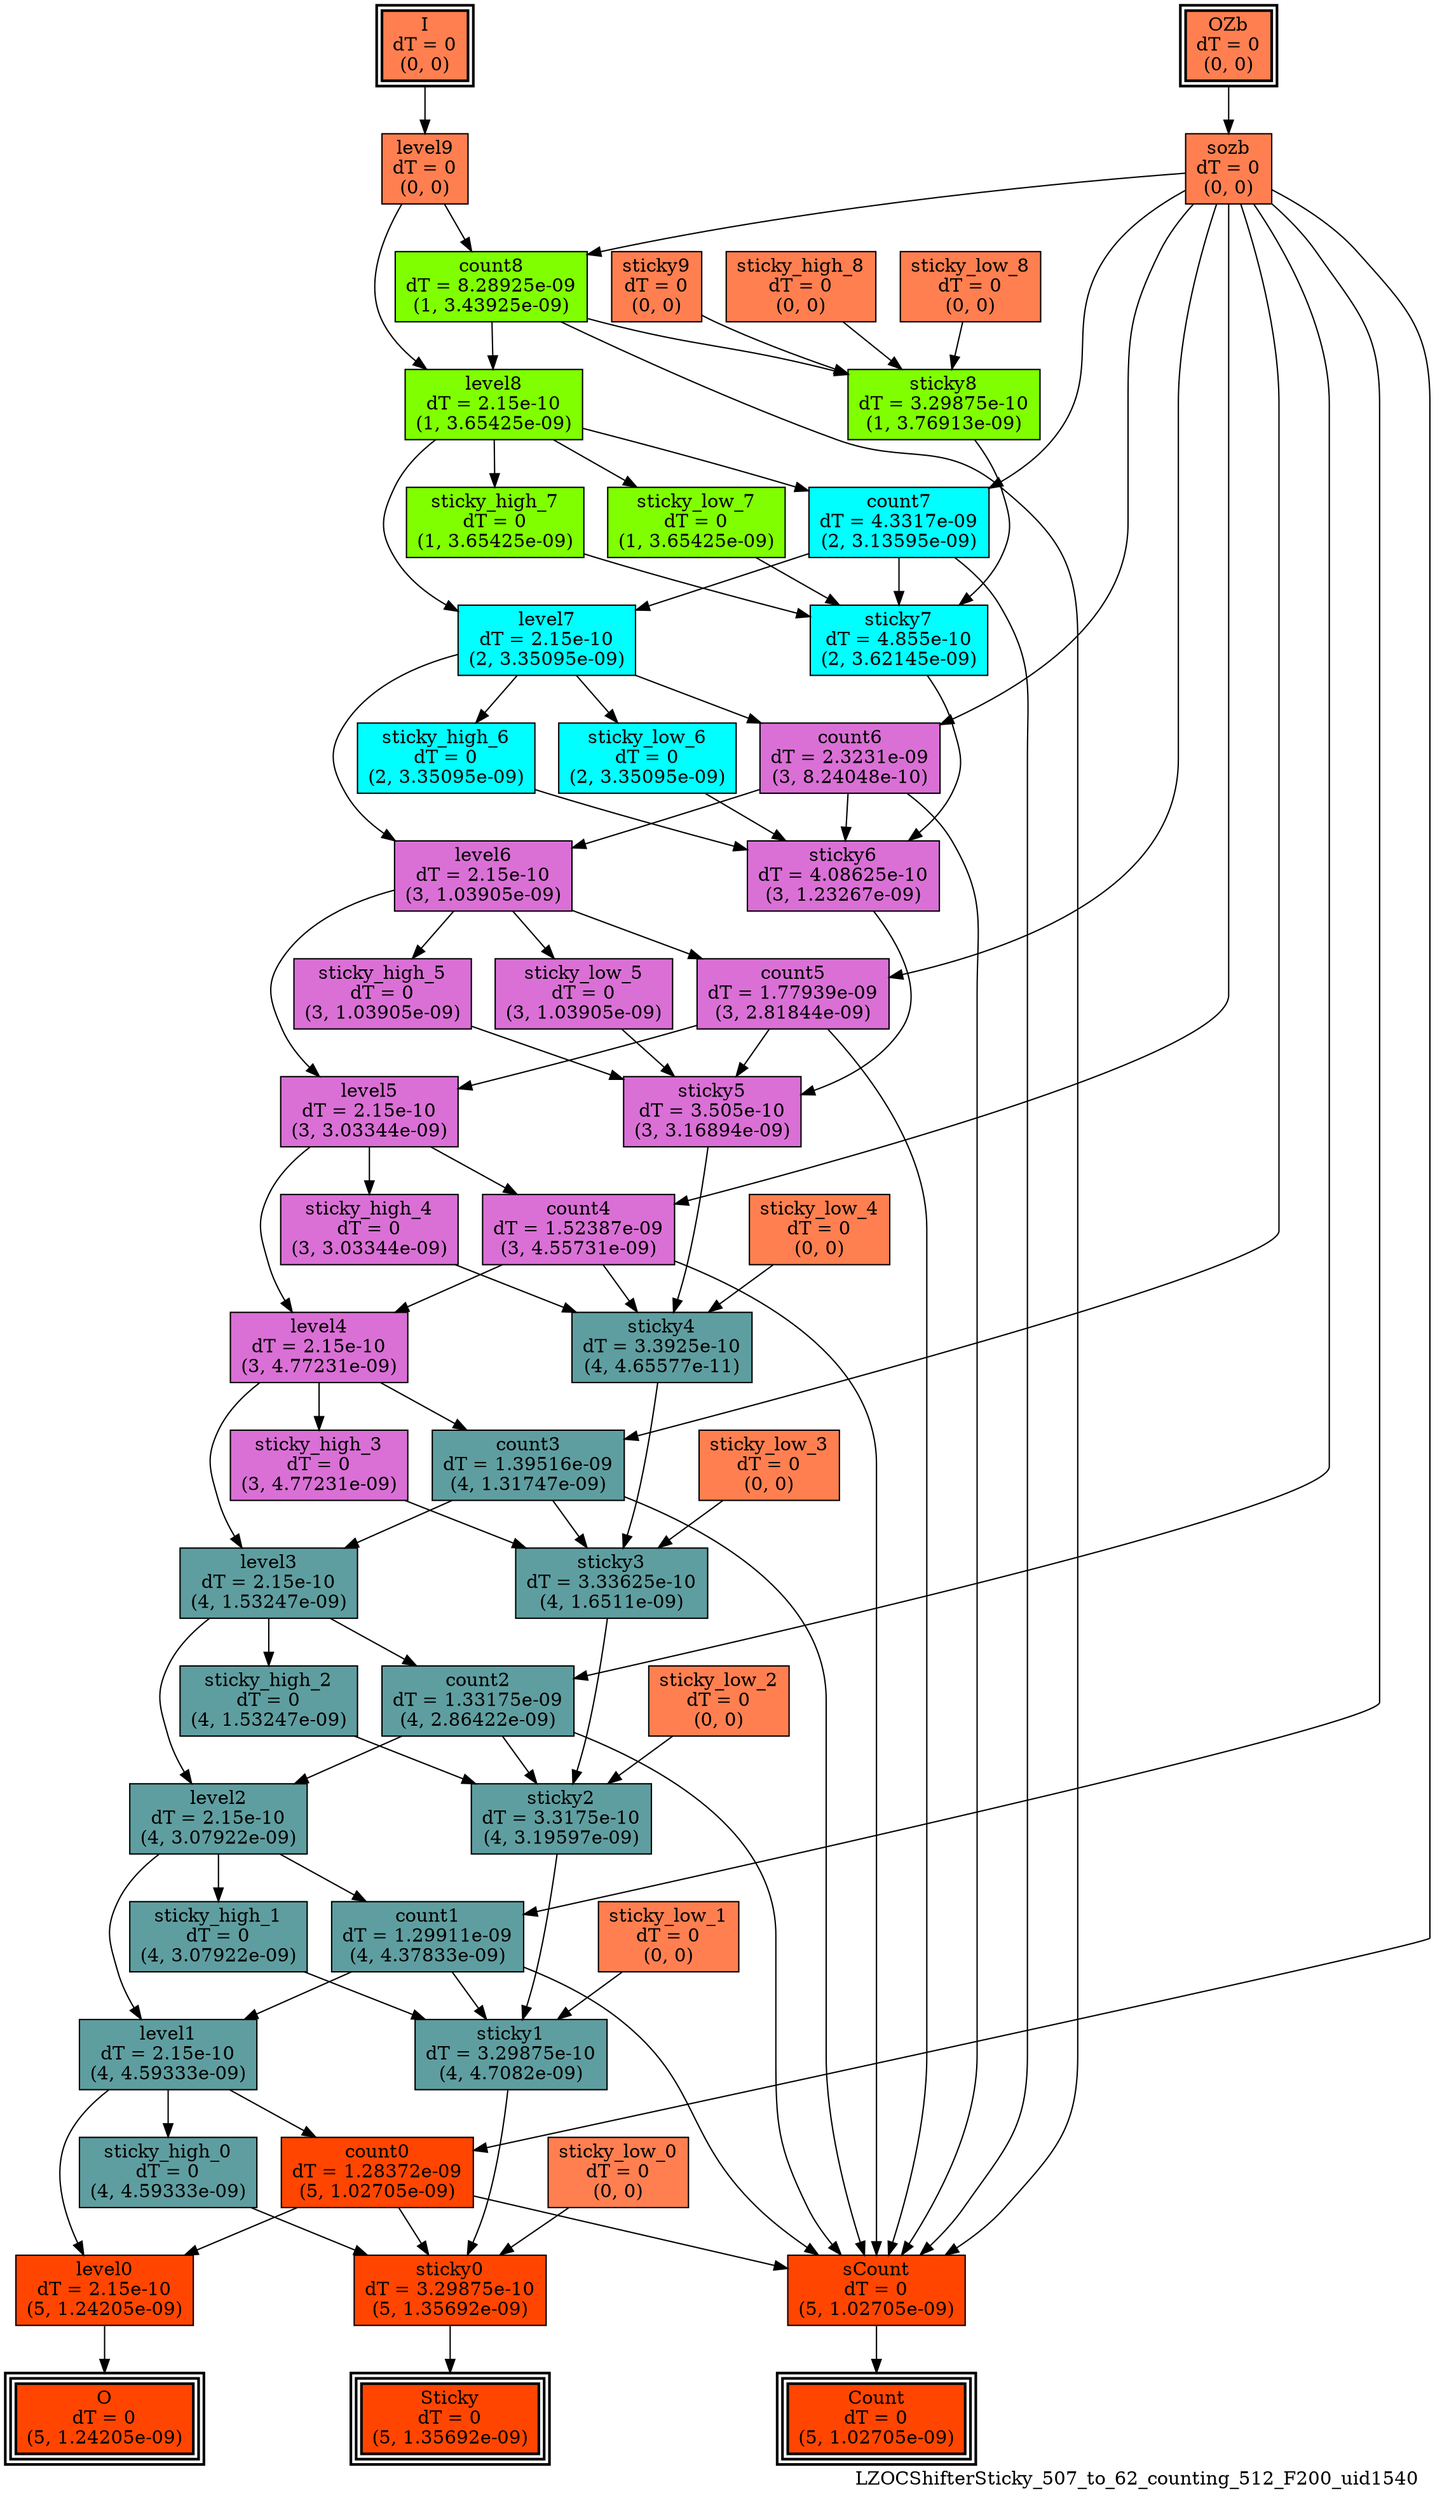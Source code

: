 digraph LZOCShifterSticky_507_to_62_counting_512_F200_uid1540
{
	//graph drawing options
	label=LZOCShifterSticky_507_to_62_counting_512_F200_uid1540;
	labelloc=bottom;
	labeljust=right;
	ratio=auto;
	nodesep=0.25;
	ranksep=0.5;

	//input/output signals of operator LZOCShifterSticky_507_to_62_counting_512_F200_uid1540
	I__LZOCShifterSticky_507_to_62_counting_512_F200_uid1540 [ label="I\ndT = 0\n(0, 0)", shape=box, color=black, style="bold, filled", fillcolor=coral, peripheries=2 ];
	OZb__LZOCShifterSticky_507_to_62_counting_512_F200_uid1540 [ label="OZb\ndT = 0\n(0, 0)", shape=box, color=black, style="bold, filled", fillcolor=coral, peripheries=2 ];
	Count__LZOCShifterSticky_507_to_62_counting_512_F200_uid1540 [ label="Count\ndT = 0\n(5, 1.02705e-09)", shape=box, color=black, style="bold, filled", fillcolor=orangered, peripheries=3 ];
	O__LZOCShifterSticky_507_to_62_counting_512_F200_uid1540 [ label="O\ndT = 0\n(5, 1.24205e-09)", shape=box, color=black, style="bold, filled", fillcolor=orangered, peripheries=3 ];
	Sticky__LZOCShifterSticky_507_to_62_counting_512_F200_uid1540 [ label="Sticky\ndT = 0\n(5, 1.35692e-09)", shape=box, color=black, style="bold, filled", fillcolor=orangered, peripheries=3 ];
	{rank=same I__LZOCShifterSticky_507_to_62_counting_512_F200_uid1540, OZb__LZOCShifterSticky_507_to_62_counting_512_F200_uid1540};
	{rank=same Count__LZOCShifterSticky_507_to_62_counting_512_F200_uid1540, O__LZOCShifterSticky_507_to_62_counting_512_F200_uid1540, Sticky__LZOCShifterSticky_507_to_62_counting_512_F200_uid1540};
	//internal signals of operator LZOCShifterSticky_507_to_62_counting_512_F200_uid1540
	level9__LZOCShifterSticky_507_to_62_counting_512_F200_uid1540 [ label="level9\ndT = 0\n(0, 0)", shape=box, color=black, style=filled, fillcolor=coral, peripheries=1 ];
	sozb__LZOCShifterSticky_507_to_62_counting_512_F200_uid1540 [ label="sozb\ndT = 0\n(0, 0)", shape=box, color=black, style=filled, fillcolor=coral, peripheries=1 ];
	sticky9__LZOCShifterSticky_507_to_62_counting_512_F200_uid1540 [ label="sticky9\ndT = 0\n(0, 0)", shape=box, color=black, style=filled, fillcolor=coral, peripheries=1 ];
	count8__LZOCShifterSticky_507_to_62_counting_512_F200_uid1540 [ label="count8\ndT = 8.28925e-09\n(1, 3.43925e-09)", shape=box, color=black, style=filled, fillcolor=chartreuse, peripheries=1 ];
	level8__LZOCShifterSticky_507_to_62_counting_512_F200_uid1540 [ label="level8\ndT = 2.15e-10\n(1, 3.65425e-09)", shape=box, color=black, style=filled, fillcolor=chartreuse, peripheries=1 ];
	sticky_high_8__LZOCShifterSticky_507_to_62_counting_512_F200_uid1540 [ label="sticky_high_8\ndT = 0\n(0, 0)", shape=box, color=black, style=filled, fillcolor=coral, peripheries=1 ];
	sticky_low_8__LZOCShifterSticky_507_to_62_counting_512_F200_uid1540 [ label="sticky_low_8\ndT = 0\n(0, 0)", shape=box, color=black, style=filled, fillcolor=coral, peripheries=1 ];
	sticky8__LZOCShifterSticky_507_to_62_counting_512_F200_uid1540 [ label="sticky8\ndT = 3.29875e-10\n(1, 3.76913e-09)", shape=box, color=black, style=filled, fillcolor=chartreuse, peripheries=1 ];
	count7__LZOCShifterSticky_507_to_62_counting_512_F200_uid1540 [ label="count7\ndT = 4.3317e-09\n(2, 3.13595e-09)", shape=box, color=black, style=filled, fillcolor=cyan, peripheries=1 ];
	level7__LZOCShifterSticky_507_to_62_counting_512_F200_uid1540 [ label="level7\ndT = 2.15e-10\n(2, 3.35095e-09)", shape=box, color=black, style=filled, fillcolor=cyan, peripheries=1 ];
	sticky_high_7__LZOCShifterSticky_507_to_62_counting_512_F200_uid1540 [ label="sticky_high_7\ndT = 0\n(1, 3.65425e-09)", shape=box, color=black, style=filled, fillcolor=chartreuse, peripheries=1 ];
	sticky_low_7__LZOCShifterSticky_507_to_62_counting_512_F200_uid1540 [ label="sticky_low_7\ndT = 0\n(1, 3.65425e-09)", shape=box, color=black, style=filled, fillcolor=chartreuse, peripheries=1 ];
	sticky7__LZOCShifterSticky_507_to_62_counting_512_F200_uid1540 [ label="sticky7\ndT = 4.855e-10\n(2, 3.62145e-09)", shape=box, color=black, style=filled, fillcolor=cyan, peripheries=1 ];
	count6__LZOCShifterSticky_507_to_62_counting_512_F200_uid1540 [ label="count6\ndT = 2.3231e-09\n(3, 8.24048e-10)", shape=box, color=black, style=filled, fillcolor=orchid, peripheries=1 ];
	level6__LZOCShifterSticky_507_to_62_counting_512_F200_uid1540 [ label="level6\ndT = 2.15e-10\n(3, 1.03905e-09)", shape=box, color=black, style=filled, fillcolor=orchid, peripheries=1 ];
	sticky_high_6__LZOCShifterSticky_507_to_62_counting_512_F200_uid1540 [ label="sticky_high_6\ndT = 0\n(2, 3.35095e-09)", shape=box, color=black, style=filled, fillcolor=cyan, peripheries=1 ];
	sticky_low_6__LZOCShifterSticky_507_to_62_counting_512_F200_uid1540 [ label="sticky_low_6\ndT = 0\n(2, 3.35095e-09)", shape=box, color=black, style=filled, fillcolor=cyan, peripheries=1 ];
	sticky6__LZOCShifterSticky_507_to_62_counting_512_F200_uid1540 [ label="sticky6\ndT = 4.08625e-10\n(3, 1.23267e-09)", shape=box, color=black, style=filled, fillcolor=orchid, peripheries=1 ];
	count5__LZOCShifterSticky_507_to_62_counting_512_F200_uid1540 [ label="count5\ndT = 1.77939e-09\n(3, 2.81844e-09)", shape=box, color=black, style=filled, fillcolor=orchid, peripheries=1 ];
	level5__LZOCShifterSticky_507_to_62_counting_512_F200_uid1540 [ label="level5\ndT = 2.15e-10\n(3, 3.03344e-09)", shape=box, color=black, style=filled, fillcolor=orchid, peripheries=1 ];
	sticky_high_5__LZOCShifterSticky_507_to_62_counting_512_F200_uid1540 [ label="sticky_high_5\ndT = 0\n(3, 1.03905e-09)", shape=box, color=black, style=filled, fillcolor=orchid, peripheries=1 ];
	sticky_low_5__LZOCShifterSticky_507_to_62_counting_512_F200_uid1540 [ label="sticky_low_5\ndT = 0\n(3, 1.03905e-09)", shape=box, color=black, style=filled, fillcolor=orchid, peripheries=1 ];
	sticky5__LZOCShifterSticky_507_to_62_counting_512_F200_uid1540 [ label="sticky5\ndT = 3.505e-10\n(3, 3.16894e-09)", shape=box, color=black, style=filled, fillcolor=orchid, peripheries=1 ];
	count4__LZOCShifterSticky_507_to_62_counting_512_F200_uid1540 [ label="count4\ndT = 1.52387e-09\n(3, 4.55731e-09)", shape=box, color=black, style=filled, fillcolor=orchid, peripheries=1 ];
	level4__LZOCShifterSticky_507_to_62_counting_512_F200_uid1540 [ label="level4\ndT = 2.15e-10\n(3, 4.77231e-09)", shape=box, color=black, style=filled, fillcolor=orchid, peripheries=1 ];
	sticky_high_4__LZOCShifterSticky_507_to_62_counting_512_F200_uid1540 [ label="sticky_high_4\ndT = 0\n(3, 3.03344e-09)", shape=box, color=black, style=filled, fillcolor=orchid, peripheries=1 ];
	sticky_low_4__LZOCShifterSticky_507_to_62_counting_512_F200_uid1540 [ label="sticky_low_4\ndT = 0\n(0, 0)", shape=box, color=black, style=filled, fillcolor=coral, peripheries=1 ];
	sticky4__LZOCShifterSticky_507_to_62_counting_512_F200_uid1540 [ label="sticky4\ndT = 3.3925e-10\n(4, 4.65577e-11)", shape=box, color=black, style=filled, fillcolor=cadetblue, peripheries=1 ];
	count3__LZOCShifterSticky_507_to_62_counting_512_F200_uid1540 [ label="count3\ndT = 1.39516e-09\n(4, 1.31747e-09)", shape=box, color=black, style=filled, fillcolor=cadetblue, peripheries=1 ];
	level3__LZOCShifterSticky_507_to_62_counting_512_F200_uid1540 [ label="level3\ndT = 2.15e-10\n(4, 1.53247e-09)", shape=box, color=black, style=filled, fillcolor=cadetblue, peripheries=1 ];
	sticky_high_3__LZOCShifterSticky_507_to_62_counting_512_F200_uid1540 [ label="sticky_high_3\ndT = 0\n(3, 4.77231e-09)", shape=box, color=black, style=filled, fillcolor=orchid, peripheries=1 ];
	sticky_low_3__LZOCShifterSticky_507_to_62_counting_512_F200_uid1540 [ label="sticky_low_3\ndT = 0\n(0, 0)", shape=box, color=black, style=filled, fillcolor=coral, peripheries=1 ];
	sticky3__LZOCShifterSticky_507_to_62_counting_512_F200_uid1540 [ label="sticky3\ndT = 3.33625e-10\n(4, 1.6511e-09)", shape=box, color=black, style=filled, fillcolor=cadetblue, peripheries=1 ];
	count2__LZOCShifterSticky_507_to_62_counting_512_F200_uid1540 [ label="count2\ndT = 1.33175e-09\n(4, 2.86422e-09)", shape=box, color=black, style=filled, fillcolor=cadetblue, peripheries=1 ];
	level2__LZOCShifterSticky_507_to_62_counting_512_F200_uid1540 [ label="level2\ndT = 2.15e-10\n(4, 3.07922e-09)", shape=box, color=black, style=filled, fillcolor=cadetblue, peripheries=1 ];
	sticky_high_2__LZOCShifterSticky_507_to_62_counting_512_F200_uid1540 [ label="sticky_high_2\ndT = 0\n(4, 1.53247e-09)", shape=box, color=black, style=filled, fillcolor=cadetblue, peripheries=1 ];
	sticky_low_2__LZOCShifterSticky_507_to_62_counting_512_F200_uid1540 [ label="sticky_low_2\ndT = 0\n(0, 0)", shape=box, color=black, style=filled, fillcolor=coral, peripheries=1 ];
	sticky2__LZOCShifterSticky_507_to_62_counting_512_F200_uid1540 [ label="sticky2\ndT = 3.3175e-10\n(4, 3.19597e-09)", shape=box, color=black, style=filled, fillcolor=cadetblue, peripheries=1 ];
	count1__LZOCShifterSticky_507_to_62_counting_512_F200_uid1540 [ label="count1\ndT = 1.29911e-09\n(4, 4.37833e-09)", shape=box, color=black, style=filled, fillcolor=cadetblue, peripheries=1 ];
	level1__LZOCShifterSticky_507_to_62_counting_512_F200_uid1540 [ label="level1\ndT = 2.15e-10\n(4, 4.59333e-09)", shape=box, color=black, style=filled, fillcolor=cadetblue, peripheries=1 ];
	sticky_high_1__LZOCShifterSticky_507_to_62_counting_512_F200_uid1540 [ label="sticky_high_1\ndT = 0\n(4, 3.07922e-09)", shape=box, color=black, style=filled, fillcolor=cadetblue, peripheries=1 ];
	sticky_low_1__LZOCShifterSticky_507_to_62_counting_512_F200_uid1540 [ label="sticky_low_1\ndT = 0\n(0, 0)", shape=box, color=black, style=filled, fillcolor=coral, peripheries=1 ];
	sticky1__LZOCShifterSticky_507_to_62_counting_512_F200_uid1540 [ label="sticky1\ndT = 3.29875e-10\n(4, 4.7082e-09)", shape=box, color=black, style=filled, fillcolor=cadetblue, peripheries=1 ];
	count0__LZOCShifterSticky_507_to_62_counting_512_F200_uid1540 [ label="count0\ndT = 1.28372e-09\n(5, 1.02705e-09)", shape=box, color=black, style=filled, fillcolor=orangered, peripheries=1 ];
	level0__LZOCShifterSticky_507_to_62_counting_512_F200_uid1540 [ label="level0\ndT = 2.15e-10\n(5, 1.24205e-09)", shape=box, color=black, style=filled, fillcolor=orangered, peripheries=1 ];
	sticky_high_0__LZOCShifterSticky_507_to_62_counting_512_F200_uid1540 [ label="sticky_high_0\ndT = 0\n(4, 4.59333e-09)", shape=box, color=black, style=filled, fillcolor=cadetblue, peripheries=1 ];
	sticky_low_0__LZOCShifterSticky_507_to_62_counting_512_F200_uid1540 [ label="sticky_low_0\ndT = 0\n(0, 0)", shape=box, color=black, style=filled, fillcolor=coral, peripheries=1 ];
	sticky0__LZOCShifterSticky_507_to_62_counting_512_F200_uid1540 [ label="sticky0\ndT = 3.29875e-10\n(5, 1.35692e-09)", shape=box, color=black, style=filled, fillcolor=orangered, peripheries=1 ];
	sCount__LZOCShifterSticky_507_to_62_counting_512_F200_uid1540 [ label="sCount\ndT = 0\n(5, 1.02705e-09)", shape=box, color=black, style=filled, fillcolor=orangered, peripheries=1 ];

	//subcomponents of operator LZOCShifterSticky_507_to_62_counting_512_F200_uid1540

	//input and internal signal connections of operator LZOCShifterSticky_507_to_62_counting_512_F200_uid1540
	I__LZOCShifterSticky_507_to_62_counting_512_F200_uid1540 -> level9__LZOCShifterSticky_507_to_62_counting_512_F200_uid1540 [ arrowhead=normal, arrowsize=1.0, arrowtail=normal, color=black, dir=forward  ];
	OZb__LZOCShifterSticky_507_to_62_counting_512_F200_uid1540 -> sozb__LZOCShifterSticky_507_to_62_counting_512_F200_uid1540 [ arrowhead=normal, arrowsize=1.0, arrowtail=normal, color=black, dir=forward  ];
	level9__LZOCShifterSticky_507_to_62_counting_512_F200_uid1540 -> count8__LZOCShifterSticky_507_to_62_counting_512_F200_uid1540 [ arrowhead=normal, arrowsize=1.0, arrowtail=normal, color=black, dir=forward  ];
	level9__LZOCShifterSticky_507_to_62_counting_512_F200_uid1540 -> level8__LZOCShifterSticky_507_to_62_counting_512_F200_uid1540 [ arrowhead=normal, arrowsize=1.0, arrowtail=normal, color=black, dir=forward  ];
	sozb__LZOCShifterSticky_507_to_62_counting_512_F200_uid1540 -> count8__LZOCShifterSticky_507_to_62_counting_512_F200_uid1540 [ arrowhead=normal, arrowsize=1.0, arrowtail=normal, color=black, dir=forward  ];
	sozb__LZOCShifterSticky_507_to_62_counting_512_F200_uid1540 -> count7__LZOCShifterSticky_507_to_62_counting_512_F200_uid1540 [ arrowhead=normal, arrowsize=1.0, arrowtail=normal, color=black, dir=forward  ];
	sozb__LZOCShifterSticky_507_to_62_counting_512_F200_uid1540 -> count6__LZOCShifterSticky_507_to_62_counting_512_F200_uid1540 [ arrowhead=normal, arrowsize=1.0, arrowtail=normal, color=black, dir=forward  ];
	sozb__LZOCShifterSticky_507_to_62_counting_512_F200_uid1540 -> count5__LZOCShifterSticky_507_to_62_counting_512_F200_uid1540 [ arrowhead=normal, arrowsize=1.0, arrowtail=normal, color=black, dir=forward  ];
	sozb__LZOCShifterSticky_507_to_62_counting_512_F200_uid1540 -> count4__LZOCShifterSticky_507_to_62_counting_512_F200_uid1540 [ arrowhead=normal, arrowsize=1.0, arrowtail=normal, color=black, dir=forward  ];
	sozb__LZOCShifterSticky_507_to_62_counting_512_F200_uid1540 -> count3__LZOCShifterSticky_507_to_62_counting_512_F200_uid1540 [ arrowhead=normal, arrowsize=1.0, arrowtail=normal, color=black, dir=forward  ];
	sozb__LZOCShifterSticky_507_to_62_counting_512_F200_uid1540 -> count2__LZOCShifterSticky_507_to_62_counting_512_F200_uid1540 [ arrowhead=normal, arrowsize=1.0, arrowtail=normal, color=black, dir=forward  ];
	sozb__LZOCShifterSticky_507_to_62_counting_512_F200_uid1540 -> count1__LZOCShifterSticky_507_to_62_counting_512_F200_uid1540 [ arrowhead=normal, arrowsize=1.0, arrowtail=normal, color=black, dir=forward  ];
	sozb__LZOCShifterSticky_507_to_62_counting_512_F200_uid1540 -> count0__LZOCShifterSticky_507_to_62_counting_512_F200_uid1540 [ arrowhead=normal, arrowsize=1.0, arrowtail=normal, color=black, dir=forward  ];
	sticky9__LZOCShifterSticky_507_to_62_counting_512_F200_uid1540 -> sticky8__LZOCShifterSticky_507_to_62_counting_512_F200_uid1540 [ arrowhead=normal, arrowsize=1.0, arrowtail=normal, color=black, dir=forward  ];
	count8__LZOCShifterSticky_507_to_62_counting_512_F200_uid1540 -> level8__LZOCShifterSticky_507_to_62_counting_512_F200_uid1540 [ arrowhead=normal, arrowsize=1.0, arrowtail=normal, color=black, dir=forward  ];
	count8__LZOCShifterSticky_507_to_62_counting_512_F200_uid1540 -> sticky8__LZOCShifterSticky_507_to_62_counting_512_F200_uid1540 [ arrowhead=normal, arrowsize=1.0, arrowtail=normal, color=black, dir=forward  ];
	count8__LZOCShifterSticky_507_to_62_counting_512_F200_uid1540 -> sCount__LZOCShifterSticky_507_to_62_counting_512_F200_uid1540 [ arrowhead=normal, arrowsize=1.0, arrowtail=normal, color=black, dir=forward  ];
	level8__LZOCShifterSticky_507_to_62_counting_512_F200_uid1540 -> count7__LZOCShifterSticky_507_to_62_counting_512_F200_uid1540 [ arrowhead=normal, arrowsize=1.0, arrowtail=normal, color=black, dir=forward  ];
	level8__LZOCShifterSticky_507_to_62_counting_512_F200_uid1540 -> level7__LZOCShifterSticky_507_to_62_counting_512_F200_uid1540 [ arrowhead=normal, arrowsize=1.0, arrowtail=normal, color=black, dir=forward  ];
	level8__LZOCShifterSticky_507_to_62_counting_512_F200_uid1540 -> sticky_high_7__LZOCShifterSticky_507_to_62_counting_512_F200_uid1540 [ arrowhead=normal, arrowsize=1.0, arrowtail=normal, color=black, dir=forward  ];
	level8__LZOCShifterSticky_507_to_62_counting_512_F200_uid1540 -> sticky_low_7__LZOCShifterSticky_507_to_62_counting_512_F200_uid1540 [ arrowhead=normal, arrowsize=1.0, arrowtail=normal, color=black, dir=forward  ];
	sticky_high_8__LZOCShifterSticky_507_to_62_counting_512_F200_uid1540 -> sticky8__LZOCShifterSticky_507_to_62_counting_512_F200_uid1540 [ arrowhead=normal, arrowsize=1.0, arrowtail=normal, color=black, dir=forward  ];
	sticky_low_8__LZOCShifterSticky_507_to_62_counting_512_F200_uid1540 -> sticky8__LZOCShifterSticky_507_to_62_counting_512_F200_uid1540 [ arrowhead=normal, arrowsize=1.0, arrowtail=normal, color=black, dir=forward  ];
	sticky8__LZOCShifterSticky_507_to_62_counting_512_F200_uid1540 -> sticky7__LZOCShifterSticky_507_to_62_counting_512_F200_uid1540 [ arrowhead=normal, arrowsize=1.0, arrowtail=normal, color=black, dir=forward  ];
	count7__LZOCShifterSticky_507_to_62_counting_512_F200_uid1540 -> level7__LZOCShifterSticky_507_to_62_counting_512_F200_uid1540 [ arrowhead=normal, arrowsize=1.0, arrowtail=normal, color=black, dir=forward  ];
	count7__LZOCShifterSticky_507_to_62_counting_512_F200_uid1540 -> sticky7__LZOCShifterSticky_507_to_62_counting_512_F200_uid1540 [ arrowhead=normal, arrowsize=1.0, arrowtail=normal, color=black, dir=forward  ];
	count7__LZOCShifterSticky_507_to_62_counting_512_F200_uid1540 -> sCount__LZOCShifterSticky_507_to_62_counting_512_F200_uid1540 [ arrowhead=normal, arrowsize=1.0, arrowtail=normal, color=black, dir=forward  ];
	level7__LZOCShifterSticky_507_to_62_counting_512_F200_uid1540 -> count6__LZOCShifterSticky_507_to_62_counting_512_F200_uid1540 [ arrowhead=normal, arrowsize=1.0, arrowtail=normal, color=black, dir=forward  ];
	level7__LZOCShifterSticky_507_to_62_counting_512_F200_uid1540 -> level6__LZOCShifterSticky_507_to_62_counting_512_F200_uid1540 [ arrowhead=normal, arrowsize=1.0, arrowtail=normal, color=black, dir=forward  ];
	level7__LZOCShifterSticky_507_to_62_counting_512_F200_uid1540 -> sticky_high_6__LZOCShifterSticky_507_to_62_counting_512_F200_uid1540 [ arrowhead=normal, arrowsize=1.0, arrowtail=normal, color=black, dir=forward  ];
	level7__LZOCShifterSticky_507_to_62_counting_512_F200_uid1540 -> sticky_low_6__LZOCShifterSticky_507_to_62_counting_512_F200_uid1540 [ arrowhead=normal, arrowsize=1.0, arrowtail=normal, color=black, dir=forward  ];
	sticky_high_7__LZOCShifterSticky_507_to_62_counting_512_F200_uid1540 -> sticky7__LZOCShifterSticky_507_to_62_counting_512_F200_uid1540 [ arrowhead=normal, arrowsize=1.0, arrowtail=normal, color=black, dir=forward  ];
	sticky_low_7__LZOCShifterSticky_507_to_62_counting_512_F200_uid1540 -> sticky7__LZOCShifterSticky_507_to_62_counting_512_F200_uid1540 [ arrowhead=normal, arrowsize=1.0, arrowtail=normal, color=black, dir=forward  ];
	sticky7__LZOCShifterSticky_507_to_62_counting_512_F200_uid1540 -> sticky6__LZOCShifterSticky_507_to_62_counting_512_F200_uid1540 [ arrowhead=normal, arrowsize=1.0, arrowtail=normal, color=black, dir=forward  ];
	count6__LZOCShifterSticky_507_to_62_counting_512_F200_uid1540 -> level6__LZOCShifterSticky_507_to_62_counting_512_F200_uid1540 [ arrowhead=normal, arrowsize=1.0, arrowtail=normal, color=black, dir=forward  ];
	count6__LZOCShifterSticky_507_to_62_counting_512_F200_uid1540 -> sticky6__LZOCShifterSticky_507_to_62_counting_512_F200_uid1540 [ arrowhead=normal, arrowsize=1.0, arrowtail=normal, color=black, dir=forward  ];
	count6__LZOCShifterSticky_507_to_62_counting_512_F200_uid1540 -> sCount__LZOCShifterSticky_507_to_62_counting_512_F200_uid1540 [ arrowhead=normal, arrowsize=1.0, arrowtail=normal, color=black, dir=forward  ];
	level6__LZOCShifterSticky_507_to_62_counting_512_F200_uid1540 -> count5__LZOCShifterSticky_507_to_62_counting_512_F200_uid1540 [ arrowhead=normal, arrowsize=1.0, arrowtail=normal, color=black, dir=forward  ];
	level6__LZOCShifterSticky_507_to_62_counting_512_F200_uid1540 -> level5__LZOCShifterSticky_507_to_62_counting_512_F200_uid1540 [ arrowhead=normal, arrowsize=1.0, arrowtail=normal, color=black, dir=forward  ];
	level6__LZOCShifterSticky_507_to_62_counting_512_F200_uid1540 -> sticky_high_5__LZOCShifterSticky_507_to_62_counting_512_F200_uid1540 [ arrowhead=normal, arrowsize=1.0, arrowtail=normal, color=black, dir=forward  ];
	level6__LZOCShifterSticky_507_to_62_counting_512_F200_uid1540 -> sticky_low_5__LZOCShifterSticky_507_to_62_counting_512_F200_uid1540 [ arrowhead=normal, arrowsize=1.0, arrowtail=normal, color=black, dir=forward  ];
	sticky_high_6__LZOCShifterSticky_507_to_62_counting_512_F200_uid1540 -> sticky6__LZOCShifterSticky_507_to_62_counting_512_F200_uid1540 [ arrowhead=normal, arrowsize=1.0, arrowtail=normal, color=black, dir=forward  ];
	sticky_low_6__LZOCShifterSticky_507_to_62_counting_512_F200_uid1540 -> sticky6__LZOCShifterSticky_507_to_62_counting_512_F200_uid1540 [ arrowhead=normal, arrowsize=1.0, arrowtail=normal, color=black, dir=forward  ];
	sticky6__LZOCShifterSticky_507_to_62_counting_512_F200_uid1540 -> sticky5__LZOCShifterSticky_507_to_62_counting_512_F200_uid1540 [ arrowhead=normal, arrowsize=1.0, arrowtail=normal, color=black, dir=forward  ];
	count5__LZOCShifterSticky_507_to_62_counting_512_F200_uid1540 -> level5__LZOCShifterSticky_507_to_62_counting_512_F200_uid1540 [ arrowhead=normal, arrowsize=1.0, arrowtail=normal, color=black, dir=forward  ];
	count5__LZOCShifterSticky_507_to_62_counting_512_F200_uid1540 -> sticky5__LZOCShifterSticky_507_to_62_counting_512_F200_uid1540 [ arrowhead=normal, arrowsize=1.0, arrowtail=normal, color=black, dir=forward  ];
	count5__LZOCShifterSticky_507_to_62_counting_512_F200_uid1540 -> sCount__LZOCShifterSticky_507_to_62_counting_512_F200_uid1540 [ arrowhead=normal, arrowsize=1.0, arrowtail=normal, color=black, dir=forward  ];
	level5__LZOCShifterSticky_507_to_62_counting_512_F200_uid1540 -> count4__LZOCShifterSticky_507_to_62_counting_512_F200_uid1540 [ arrowhead=normal, arrowsize=1.0, arrowtail=normal, color=black, dir=forward  ];
	level5__LZOCShifterSticky_507_to_62_counting_512_F200_uid1540 -> level4__LZOCShifterSticky_507_to_62_counting_512_F200_uid1540 [ arrowhead=normal, arrowsize=1.0, arrowtail=normal, color=black, dir=forward  ];
	level5__LZOCShifterSticky_507_to_62_counting_512_F200_uid1540 -> sticky_high_4__LZOCShifterSticky_507_to_62_counting_512_F200_uid1540 [ arrowhead=normal, arrowsize=1.0, arrowtail=normal, color=black, dir=forward  ];
	sticky_high_5__LZOCShifterSticky_507_to_62_counting_512_F200_uid1540 -> sticky5__LZOCShifterSticky_507_to_62_counting_512_F200_uid1540 [ arrowhead=normal, arrowsize=1.0, arrowtail=normal, color=black, dir=forward  ];
	sticky_low_5__LZOCShifterSticky_507_to_62_counting_512_F200_uid1540 -> sticky5__LZOCShifterSticky_507_to_62_counting_512_F200_uid1540 [ arrowhead=normal, arrowsize=1.0, arrowtail=normal, color=black, dir=forward  ];
	sticky5__LZOCShifterSticky_507_to_62_counting_512_F200_uid1540 -> sticky4__LZOCShifterSticky_507_to_62_counting_512_F200_uid1540 [ arrowhead=normal, arrowsize=1.0, arrowtail=normal, color=black, dir=forward  ];
	count4__LZOCShifterSticky_507_to_62_counting_512_F200_uid1540 -> level4__LZOCShifterSticky_507_to_62_counting_512_F200_uid1540 [ arrowhead=normal, arrowsize=1.0, arrowtail=normal, color=black, dir=forward  ];
	count4__LZOCShifterSticky_507_to_62_counting_512_F200_uid1540 -> sticky4__LZOCShifterSticky_507_to_62_counting_512_F200_uid1540 [ arrowhead=normal, arrowsize=1.0, arrowtail=normal, color=black, dir=forward  ];
	count4__LZOCShifterSticky_507_to_62_counting_512_F200_uid1540 -> sCount__LZOCShifterSticky_507_to_62_counting_512_F200_uid1540 [ arrowhead=normal, arrowsize=1.0, arrowtail=normal, color=black, dir=forward  ];
	level4__LZOCShifterSticky_507_to_62_counting_512_F200_uid1540 -> count3__LZOCShifterSticky_507_to_62_counting_512_F200_uid1540 [ arrowhead=normal, arrowsize=1.0, arrowtail=normal, color=black, dir=forward  ];
	level4__LZOCShifterSticky_507_to_62_counting_512_F200_uid1540 -> level3__LZOCShifterSticky_507_to_62_counting_512_F200_uid1540 [ arrowhead=normal, arrowsize=1.0, arrowtail=normal, color=black, dir=forward  ];
	level4__LZOCShifterSticky_507_to_62_counting_512_F200_uid1540 -> sticky_high_3__LZOCShifterSticky_507_to_62_counting_512_F200_uid1540 [ arrowhead=normal, arrowsize=1.0, arrowtail=normal, color=black, dir=forward  ];
	sticky_high_4__LZOCShifterSticky_507_to_62_counting_512_F200_uid1540 -> sticky4__LZOCShifterSticky_507_to_62_counting_512_F200_uid1540 [ arrowhead=normal, arrowsize=1.0, arrowtail=normal, color=black, dir=forward  ];
	sticky_low_4__LZOCShifterSticky_507_to_62_counting_512_F200_uid1540 -> sticky4__LZOCShifterSticky_507_to_62_counting_512_F200_uid1540 [ arrowhead=normal, arrowsize=1.0, arrowtail=normal, color=black, dir=forward  ];
	sticky4__LZOCShifterSticky_507_to_62_counting_512_F200_uid1540 -> sticky3__LZOCShifterSticky_507_to_62_counting_512_F200_uid1540 [ arrowhead=normal, arrowsize=1.0, arrowtail=normal, color=black, dir=forward  ];
	count3__LZOCShifterSticky_507_to_62_counting_512_F200_uid1540 -> level3__LZOCShifterSticky_507_to_62_counting_512_F200_uid1540 [ arrowhead=normal, arrowsize=1.0, arrowtail=normal, color=black, dir=forward  ];
	count3__LZOCShifterSticky_507_to_62_counting_512_F200_uid1540 -> sticky3__LZOCShifterSticky_507_to_62_counting_512_F200_uid1540 [ arrowhead=normal, arrowsize=1.0, arrowtail=normal, color=black, dir=forward  ];
	count3__LZOCShifterSticky_507_to_62_counting_512_F200_uid1540 -> sCount__LZOCShifterSticky_507_to_62_counting_512_F200_uid1540 [ arrowhead=normal, arrowsize=1.0, arrowtail=normal, color=black, dir=forward  ];
	level3__LZOCShifterSticky_507_to_62_counting_512_F200_uid1540 -> count2__LZOCShifterSticky_507_to_62_counting_512_F200_uid1540 [ arrowhead=normal, arrowsize=1.0, arrowtail=normal, color=black, dir=forward  ];
	level3__LZOCShifterSticky_507_to_62_counting_512_F200_uid1540 -> level2__LZOCShifterSticky_507_to_62_counting_512_F200_uid1540 [ arrowhead=normal, arrowsize=1.0, arrowtail=normal, color=black, dir=forward  ];
	level3__LZOCShifterSticky_507_to_62_counting_512_F200_uid1540 -> sticky_high_2__LZOCShifterSticky_507_to_62_counting_512_F200_uid1540 [ arrowhead=normal, arrowsize=1.0, arrowtail=normal, color=black, dir=forward  ];
	sticky_high_3__LZOCShifterSticky_507_to_62_counting_512_F200_uid1540 -> sticky3__LZOCShifterSticky_507_to_62_counting_512_F200_uid1540 [ arrowhead=normal, arrowsize=1.0, arrowtail=normal, color=black, dir=forward  ];
	sticky_low_3__LZOCShifterSticky_507_to_62_counting_512_F200_uid1540 -> sticky3__LZOCShifterSticky_507_to_62_counting_512_F200_uid1540 [ arrowhead=normal, arrowsize=1.0, arrowtail=normal, color=black, dir=forward  ];
	sticky3__LZOCShifterSticky_507_to_62_counting_512_F200_uid1540 -> sticky2__LZOCShifterSticky_507_to_62_counting_512_F200_uid1540 [ arrowhead=normal, arrowsize=1.0, arrowtail=normal, color=black, dir=forward  ];
	count2__LZOCShifterSticky_507_to_62_counting_512_F200_uid1540 -> level2__LZOCShifterSticky_507_to_62_counting_512_F200_uid1540 [ arrowhead=normal, arrowsize=1.0, arrowtail=normal, color=black, dir=forward  ];
	count2__LZOCShifterSticky_507_to_62_counting_512_F200_uid1540 -> sticky2__LZOCShifterSticky_507_to_62_counting_512_F200_uid1540 [ arrowhead=normal, arrowsize=1.0, arrowtail=normal, color=black, dir=forward  ];
	count2__LZOCShifterSticky_507_to_62_counting_512_F200_uid1540 -> sCount__LZOCShifterSticky_507_to_62_counting_512_F200_uid1540 [ arrowhead=normal, arrowsize=1.0, arrowtail=normal, color=black, dir=forward  ];
	level2__LZOCShifterSticky_507_to_62_counting_512_F200_uid1540 -> count1__LZOCShifterSticky_507_to_62_counting_512_F200_uid1540 [ arrowhead=normal, arrowsize=1.0, arrowtail=normal, color=black, dir=forward  ];
	level2__LZOCShifterSticky_507_to_62_counting_512_F200_uid1540 -> level1__LZOCShifterSticky_507_to_62_counting_512_F200_uid1540 [ arrowhead=normal, arrowsize=1.0, arrowtail=normal, color=black, dir=forward  ];
	level2__LZOCShifterSticky_507_to_62_counting_512_F200_uid1540 -> sticky_high_1__LZOCShifterSticky_507_to_62_counting_512_F200_uid1540 [ arrowhead=normal, arrowsize=1.0, arrowtail=normal, color=black, dir=forward  ];
	sticky_high_2__LZOCShifterSticky_507_to_62_counting_512_F200_uid1540 -> sticky2__LZOCShifterSticky_507_to_62_counting_512_F200_uid1540 [ arrowhead=normal, arrowsize=1.0, arrowtail=normal, color=black, dir=forward  ];
	sticky_low_2__LZOCShifterSticky_507_to_62_counting_512_F200_uid1540 -> sticky2__LZOCShifterSticky_507_to_62_counting_512_F200_uid1540 [ arrowhead=normal, arrowsize=1.0, arrowtail=normal, color=black, dir=forward  ];
	sticky2__LZOCShifterSticky_507_to_62_counting_512_F200_uid1540 -> sticky1__LZOCShifterSticky_507_to_62_counting_512_F200_uid1540 [ arrowhead=normal, arrowsize=1.0, arrowtail=normal, color=black, dir=forward  ];
	count1__LZOCShifterSticky_507_to_62_counting_512_F200_uid1540 -> level1__LZOCShifterSticky_507_to_62_counting_512_F200_uid1540 [ arrowhead=normal, arrowsize=1.0, arrowtail=normal, color=black, dir=forward  ];
	count1__LZOCShifterSticky_507_to_62_counting_512_F200_uid1540 -> sticky1__LZOCShifterSticky_507_to_62_counting_512_F200_uid1540 [ arrowhead=normal, arrowsize=1.0, arrowtail=normal, color=black, dir=forward  ];
	count1__LZOCShifterSticky_507_to_62_counting_512_F200_uid1540 -> sCount__LZOCShifterSticky_507_to_62_counting_512_F200_uid1540 [ arrowhead=normal, arrowsize=1.0, arrowtail=normal, color=black, dir=forward  ];
	level1__LZOCShifterSticky_507_to_62_counting_512_F200_uid1540 -> count0__LZOCShifterSticky_507_to_62_counting_512_F200_uid1540 [ arrowhead=normal, arrowsize=1.0, arrowtail=normal, color=black, dir=forward  ];
	level1__LZOCShifterSticky_507_to_62_counting_512_F200_uid1540 -> level0__LZOCShifterSticky_507_to_62_counting_512_F200_uid1540 [ arrowhead=normal, arrowsize=1.0, arrowtail=normal, color=black, dir=forward  ];
	level1__LZOCShifterSticky_507_to_62_counting_512_F200_uid1540 -> sticky_high_0__LZOCShifterSticky_507_to_62_counting_512_F200_uid1540 [ arrowhead=normal, arrowsize=1.0, arrowtail=normal, color=black, dir=forward  ];
	sticky_high_1__LZOCShifterSticky_507_to_62_counting_512_F200_uid1540 -> sticky1__LZOCShifterSticky_507_to_62_counting_512_F200_uid1540 [ arrowhead=normal, arrowsize=1.0, arrowtail=normal, color=black, dir=forward  ];
	sticky_low_1__LZOCShifterSticky_507_to_62_counting_512_F200_uid1540 -> sticky1__LZOCShifterSticky_507_to_62_counting_512_F200_uid1540 [ arrowhead=normal, arrowsize=1.0, arrowtail=normal, color=black, dir=forward  ];
	sticky1__LZOCShifterSticky_507_to_62_counting_512_F200_uid1540 -> sticky0__LZOCShifterSticky_507_to_62_counting_512_F200_uid1540 [ arrowhead=normal, arrowsize=1.0, arrowtail=normal, color=black, dir=forward  ];
	count0__LZOCShifterSticky_507_to_62_counting_512_F200_uid1540 -> level0__LZOCShifterSticky_507_to_62_counting_512_F200_uid1540 [ arrowhead=normal, arrowsize=1.0, arrowtail=normal, color=black, dir=forward  ];
	count0__LZOCShifterSticky_507_to_62_counting_512_F200_uid1540 -> sticky0__LZOCShifterSticky_507_to_62_counting_512_F200_uid1540 [ arrowhead=normal, arrowsize=1.0, arrowtail=normal, color=black, dir=forward  ];
	count0__LZOCShifterSticky_507_to_62_counting_512_F200_uid1540 -> sCount__LZOCShifterSticky_507_to_62_counting_512_F200_uid1540 [ arrowhead=normal, arrowsize=1.0, arrowtail=normal, color=black, dir=forward  ];
	level0__LZOCShifterSticky_507_to_62_counting_512_F200_uid1540 -> O__LZOCShifterSticky_507_to_62_counting_512_F200_uid1540 [ arrowhead=normal, arrowsize=1.0, arrowtail=normal, color=black, dir=forward  ];
	sticky_high_0__LZOCShifterSticky_507_to_62_counting_512_F200_uid1540 -> sticky0__LZOCShifterSticky_507_to_62_counting_512_F200_uid1540 [ arrowhead=normal, arrowsize=1.0, arrowtail=normal, color=black, dir=forward  ];
	sticky_low_0__LZOCShifterSticky_507_to_62_counting_512_F200_uid1540 -> sticky0__LZOCShifterSticky_507_to_62_counting_512_F200_uid1540 [ arrowhead=normal, arrowsize=1.0, arrowtail=normal, color=black, dir=forward  ];
	sticky0__LZOCShifterSticky_507_to_62_counting_512_F200_uid1540 -> Sticky__LZOCShifterSticky_507_to_62_counting_512_F200_uid1540 [ arrowhead=normal, arrowsize=1.0, arrowtail=normal, color=black, dir=forward  ];
	sCount__LZOCShifterSticky_507_to_62_counting_512_F200_uid1540 -> Count__LZOCShifterSticky_507_to_62_counting_512_F200_uid1540 [ arrowhead=normal, arrowsize=1.0, arrowtail=normal, color=black, dir=forward  ];
}

